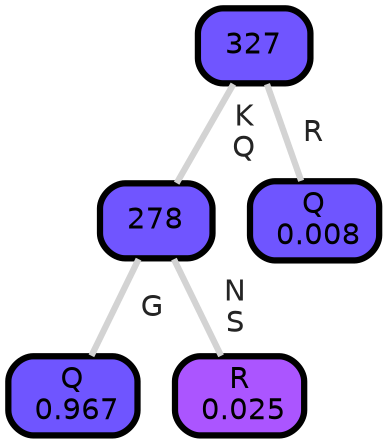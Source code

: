 graph Tree {
node [shape=box, style="filled, rounded",color="black",penwidth="3",fontcolor="black",                 fontname=helvetica] ;
graph [ranksep="0 equally", splines=straight,                 bgcolor=transparent, dpi=200] ;
edge [fontname=helvetica, fontweight=bold,fontcolor=grey14,color=lightgray] ;
0 [label="Q
 0.967", fillcolor="#6f55ff"] ;
1 [label="278", fillcolor="#7055ff"] ;
2 [label="R
 0.025", fillcolor="#ab55ff"] ;
3 [label="327", fillcolor="#7055ff"] ;
4 [label="Q
 0.008", fillcolor="#6f55ff"] ;
1 -- 0 [label=" G",penwidth=3] ;
1 -- 2 [label=" N\n S",penwidth=3] ;
3 -- 1 [label=" K\n Q",penwidth=3] ;
3 -- 4 [label=" R",penwidth=3] ;
{rank = same;}}
